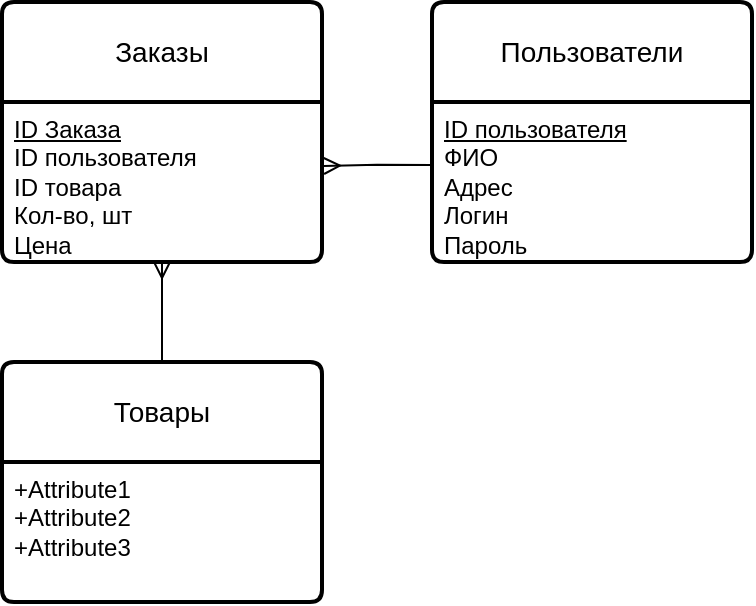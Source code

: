 <mxfile version="23.1.1" type="github">
  <diagram name="Страница — 1" id="iiY84fL7lKHI_6B-AdGC">
    <mxGraphModel dx="1393" dy="643" grid="1" gridSize="10" guides="1" tooltips="1" connect="1" arrows="1" fold="1" page="1" pageScale="1" pageWidth="1169" pageHeight="827" math="0" shadow="0">
      <root>
        <mxCell id="0" />
        <mxCell id="1" parent="0" />
        <mxCell id="JTv0I-VcUGmHvieJGtKI-1" value="Заказы" style="swimlane;childLayout=stackLayout;horizontal=1;startSize=50;horizontalStack=0;rounded=1;fontSize=14;fontStyle=0;strokeWidth=2;resizeParent=0;resizeLast=1;shadow=0;dashed=0;align=center;arcSize=4;whiteSpace=wrap;html=1;" vertex="1" parent="1">
          <mxGeometry x="425" y="20" width="160" height="130" as="geometry" />
        </mxCell>
        <mxCell id="JTv0I-VcUGmHvieJGtKI-2" value="&lt;u&gt;ID Заказа&lt;/u&gt;&lt;br&gt;ID пользователя&lt;br&gt;ID товара&lt;br&gt;Кол-во, шт&lt;br&gt;Цена" style="align=left;strokeColor=none;fillColor=none;spacingLeft=4;fontSize=12;verticalAlign=top;resizable=0;rotatable=0;part=1;html=1;" vertex="1" parent="JTv0I-VcUGmHvieJGtKI-1">
          <mxGeometry y="50" width="160" height="80" as="geometry" />
        </mxCell>
        <mxCell id="JTv0I-VcUGmHvieJGtKI-3" value="Пользователи" style="swimlane;childLayout=stackLayout;horizontal=1;startSize=50;horizontalStack=0;rounded=1;fontSize=14;fontStyle=0;strokeWidth=2;resizeParent=0;resizeLast=1;shadow=0;dashed=0;align=center;arcSize=4;whiteSpace=wrap;html=1;" vertex="1" parent="1">
          <mxGeometry x="640" y="20" width="160" height="130" as="geometry" />
        </mxCell>
        <mxCell id="JTv0I-VcUGmHvieJGtKI-4" value="&lt;u&gt;ID пользователя&lt;/u&gt;&lt;br&gt;ФИО&lt;br&gt;Адрес&lt;br&gt;Логин&lt;br&gt;Пароль" style="align=left;strokeColor=none;fillColor=none;spacingLeft=4;fontSize=12;verticalAlign=top;resizable=0;rotatable=0;part=1;html=1;" vertex="1" parent="JTv0I-VcUGmHvieJGtKI-3">
          <mxGeometry y="50" width="160" height="80" as="geometry" />
        </mxCell>
        <mxCell id="JTv0I-VcUGmHvieJGtKI-6" value="" style="edgeStyle=orthogonalEdgeStyle;fontSize=12;html=1;endArrow=ERmany;rounded=0;exitX=0.001;exitY=0.393;exitDx=0;exitDy=0;exitPerimeter=0;entryX=1.006;entryY=0.4;entryDx=0;entryDy=0;entryPerimeter=0;" edge="1" parent="1" source="JTv0I-VcUGmHvieJGtKI-4" target="JTv0I-VcUGmHvieJGtKI-2">
          <mxGeometry width="100" height="100" relative="1" as="geometry">
            <mxPoint x="560" y="310" as="sourcePoint" />
            <mxPoint x="660" y="210" as="targetPoint" />
          </mxGeometry>
        </mxCell>
        <mxCell id="JTv0I-VcUGmHvieJGtKI-7" value="Товары" style="swimlane;childLayout=stackLayout;horizontal=1;startSize=50;horizontalStack=0;rounded=1;fontSize=14;fontStyle=0;strokeWidth=2;resizeParent=0;resizeLast=1;shadow=0;dashed=0;align=center;arcSize=4;whiteSpace=wrap;html=1;" vertex="1" parent="1">
          <mxGeometry x="425" y="200" width="160" height="120" as="geometry" />
        </mxCell>
        <mxCell id="JTv0I-VcUGmHvieJGtKI-8" value="+Attribute1&#xa;+Attribute2&#xa;+Attribute3" style="align=left;strokeColor=none;fillColor=none;spacingLeft=4;fontSize=12;verticalAlign=top;resizable=0;rotatable=0;part=1;html=1;" vertex="1" parent="JTv0I-VcUGmHvieJGtKI-7">
          <mxGeometry y="50" width="160" height="70" as="geometry" />
        </mxCell>
        <mxCell id="JTv0I-VcUGmHvieJGtKI-9" value="" style="fontSize=12;html=1;endArrow=ERmany;rounded=0;exitX=0.5;exitY=0;exitDx=0;exitDy=0;entryX=0.5;entryY=1;entryDx=0;entryDy=0;" edge="1" parent="1" source="JTv0I-VcUGmHvieJGtKI-7" target="JTv0I-VcUGmHvieJGtKI-2">
          <mxGeometry width="100" height="100" relative="1" as="geometry">
            <mxPoint x="650" y="300" as="sourcePoint" />
            <mxPoint x="750" y="200" as="targetPoint" />
          </mxGeometry>
        </mxCell>
      </root>
    </mxGraphModel>
  </diagram>
</mxfile>

